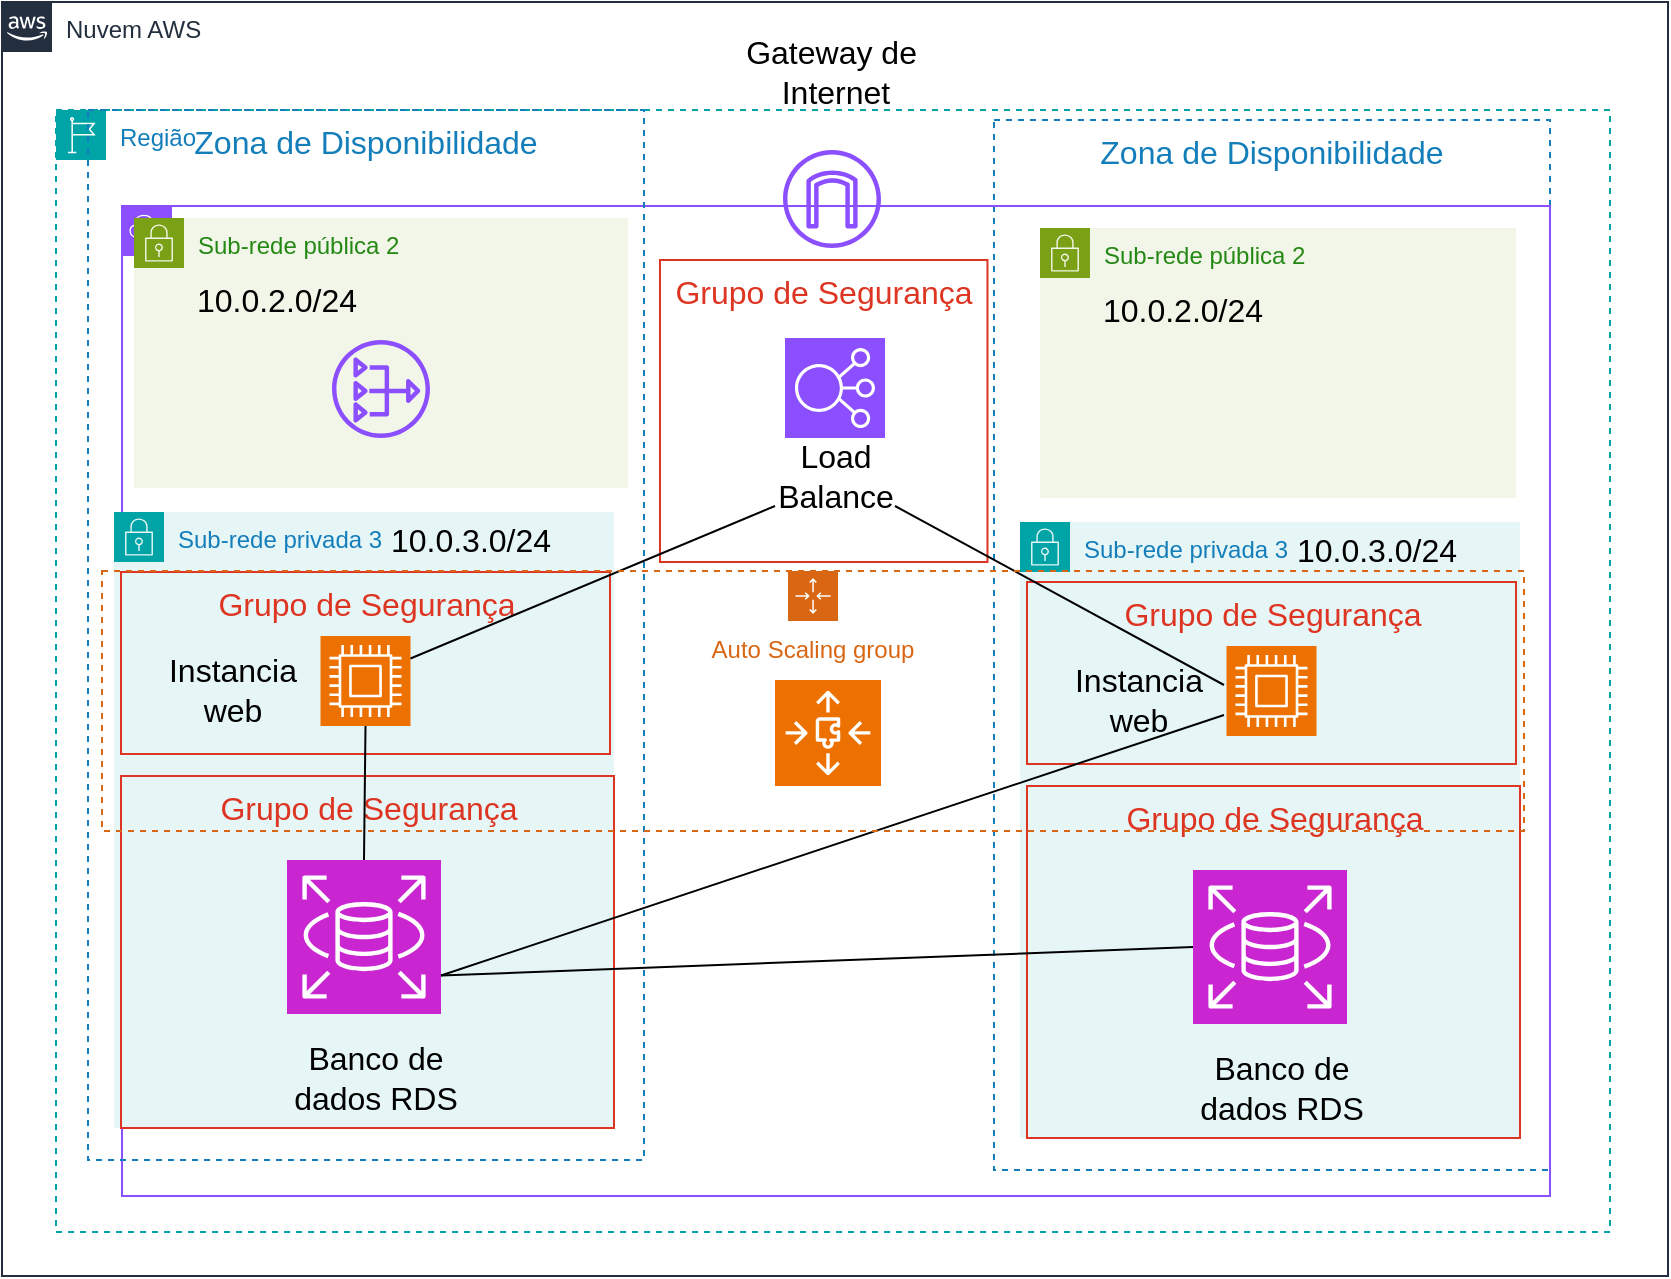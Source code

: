 <mxfile version="22.1.7" type="github">
  <diagram name="Página-1" id="GaFOK_IkjG5g9wT0JQfr">
    <mxGraphModel dx="2015" dy="1348" grid="0" gridSize="10" guides="1" tooltips="1" connect="1" arrows="1" fold="1" page="0" pageScale="1" pageWidth="827" pageHeight="1169" math="0" shadow="0">
      <root>
        <mxCell id="0" />
        <mxCell id="1" parent="0" />
        <mxCell id="5MAYRFb68hhgtkij5-67-50" value="Zona de Disponibilidade" style="fillColor=none;strokeColor=#147EBA;dashed=1;verticalAlign=top;fontStyle=0;fontColor=#147EBA;whiteSpace=wrap;html=1;fontSize=16;" vertex="1" parent="1">
          <mxGeometry x="228" y="-78" width="278" height="525" as="geometry" />
        </mxCell>
        <mxCell id="5MAYRFb68hhgtkij5-67-1" value="Nuvem AWS" style="points=[[0,0],[0.25,0],[0.5,0],[0.75,0],[1,0],[1,0.25],[1,0.5],[1,0.75],[1,1],[0.75,1],[0.5,1],[0.25,1],[0,1],[0,0.75],[0,0.5],[0,0.25]];outlineConnect=0;gradientColor=none;html=1;whiteSpace=wrap;fontSize=12;fontStyle=0;container=0;pointerEvents=0;collapsible=0;recursiveResize=0;shape=mxgraph.aws4.group;grIcon=mxgraph.aws4.group_aws_cloud_alt;strokeColor=#232F3E;fillColor=none;verticalAlign=top;align=left;spacingLeft=30;fontColor=#232F3E;dashed=0;" vertex="1" parent="1">
          <mxGeometry x="-268" y="-137" width="833" height="637" as="geometry" />
        </mxCell>
        <mxCell id="5MAYRFb68hhgtkij5-67-2" value="Região" style="points=[[0,0],[0.25,0],[0.5,0],[0.75,0],[1,0],[1,0.25],[1,0.5],[1,0.75],[1,1],[0.75,1],[0.5,1],[0.25,1],[0,1],[0,0.75],[0,0.5],[0,0.25]];outlineConnect=0;gradientColor=none;html=1;whiteSpace=wrap;fontSize=12;fontStyle=0;container=0;pointerEvents=0;collapsible=0;recursiveResize=0;shape=mxgraph.aws4.group;grIcon=mxgraph.aws4.group_region;strokeColor=#00A4A6;fillColor=none;verticalAlign=top;align=left;spacingLeft=30;fontColor=#147EBA;dashed=1;" vertex="1" parent="1">
          <mxGeometry x="-241" y="-83" width="777" height="561" as="geometry" />
        </mxCell>
        <mxCell id="5MAYRFb68hhgtkij5-67-3" value="VPC" style="points=[[0,0],[0.25,0],[0.5,0],[0.75,0],[1,0],[1,0.25],[1,0.5],[1,0.75],[1,1],[0.75,1],[0.5,1],[0.25,1],[0,1],[0,0.75],[0,0.5],[0,0.25]];outlineConnect=0;gradientColor=none;html=1;whiteSpace=wrap;fontSize=12;fontStyle=0;container=0;pointerEvents=0;collapsible=0;recursiveResize=0;shape=mxgraph.aws4.group;grIcon=mxgraph.aws4.group_vpc2;strokeColor=#8C4FFF;fillColor=none;verticalAlign=top;align=left;spacingLeft=30;fontColor=#AAB7B8;dashed=0;" vertex="1" parent="1">
          <mxGeometry x="-208" y="-35" width="714" height="495" as="geometry" />
        </mxCell>
        <mxCell id="5MAYRFb68hhgtkij5-67-51" value="Sub-rede pública 2" style="points=[[0,0],[0.25,0],[0.5,0],[0.75,0],[1,0],[1,0.25],[1,0.5],[1,0.75],[1,1],[0.75,1],[0.5,1],[0.25,1],[0,1],[0,0.75],[0,0.5],[0,0.25]];outlineConnect=0;gradientColor=none;html=1;whiteSpace=wrap;fontSize=12;fontStyle=0;container=1;pointerEvents=0;collapsible=0;recursiveResize=0;shape=mxgraph.aws4.group;grIcon=mxgraph.aws4.group_security_group;grStroke=0;strokeColor=#7AA116;fillColor=#F2F6E8;verticalAlign=top;align=left;spacingLeft=30;fontColor=#248814;dashed=0;" vertex="1" parent="1">
          <mxGeometry x="251" y="-24" width="238" height="135" as="geometry" />
        </mxCell>
        <mxCell id="5MAYRFb68hhgtkij5-67-52" value="Sub-rede privada 3" style="points=[[0,0],[0.25,0],[0.5,0],[0.75,0],[1,0],[1,0.25],[1,0.5],[1,0.75],[1,1],[0.75,1],[0.5,1],[0.25,1],[0,1],[0,0.75],[0,0.5],[0,0.25]];outlineConnect=0;gradientColor=none;html=1;whiteSpace=wrap;fontSize=12;fontStyle=0;container=1;pointerEvents=0;collapsible=0;recursiveResize=0;shape=mxgraph.aws4.group;grIcon=mxgraph.aws4.group_security_group;grStroke=0;strokeColor=#00A4A6;fillColor=#E6F6F7;verticalAlign=top;align=left;spacingLeft=30;fontColor=#147EBA;dashed=0;" vertex="1" parent="1">
          <mxGeometry x="241" y="123" width="250" height="308" as="geometry" />
        </mxCell>
        <mxCell id="5MAYRFb68hhgtkij5-67-53" value="Grupo de Segurança" style="fillColor=none;strokeColor=#DD3522;verticalAlign=top;fontStyle=0;fontColor=#DD3522;whiteSpace=wrap;html=1;fontSize=16;" vertex="1" parent="5MAYRFb68hhgtkij5-67-52">
          <mxGeometry x="3.5" y="30" width="244.5" height="91" as="geometry" />
        </mxCell>
        <mxCell id="5MAYRFb68hhgtkij5-67-54" value="Grupo de Segurança" style="fillColor=none;strokeColor=#DD3522;verticalAlign=top;fontStyle=0;fontColor=#DD3522;whiteSpace=wrap;html=1;fontSize=16;" vertex="1" parent="5MAYRFb68hhgtkij5-67-52">
          <mxGeometry x="3.5" y="132" width="246.5" height="176" as="geometry" />
        </mxCell>
        <mxCell id="5MAYRFb68hhgtkij5-67-55" value="" style="sketch=0;points=[[0,0,0],[0.25,0,0],[0.5,0,0],[0.75,0,0],[1,0,0],[0,1,0],[0.25,1,0],[0.5,1,0],[0.75,1,0],[1,1,0],[0,0.25,0],[0,0.5,0],[0,0.75,0],[1,0.25,0],[1,0.5,0],[1,0.75,0]];outlineConnect=0;fontColor=#232F3E;fillColor=#C925D1;strokeColor=#ffffff;dashed=0;verticalLabelPosition=bottom;verticalAlign=top;align=center;html=1;fontSize=12;fontStyle=0;aspect=fixed;shape=mxgraph.aws4.resourceIcon;resIcon=mxgraph.aws4.rds;" vertex="1" parent="5MAYRFb68hhgtkij5-67-52">
          <mxGeometry x="86.5" y="174" width="77" height="77" as="geometry" />
        </mxCell>
        <mxCell id="5MAYRFb68hhgtkij5-67-56" value="Banco de dados RDS" style="text;strokeColor=none;fillColor=none;html=1;align=center;verticalAlign=middle;whiteSpace=wrap;rounded=0;fontSize=16;" vertex="1" parent="5MAYRFb68hhgtkij5-67-52">
          <mxGeometry x="79" y="268" width="104" height="30" as="geometry" />
        </mxCell>
        <mxCell id="5MAYRFb68hhgtkij5-67-57" value="" style="sketch=0;points=[[0,0,0],[0.25,0,0],[0.5,0,0],[0.75,0,0],[1,0,0],[0,1,0],[0.25,1,0],[0.5,1,0],[0.75,1,0],[1,1,0],[0,0.25,0],[0,0.5,0],[0,0.75,0],[1,0.25,0],[1,0.5,0],[1,0.75,0]];outlineConnect=0;fontColor=#232F3E;fillColor=#ED7100;strokeColor=#ffffff;dashed=0;verticalLabelPosition=bottom;verticalAlign=top;align=center;html=1;fontSize=12;fontStyle=0;aspect=fixed;shape=mxgraph.aws4.resourceIcon;resIcon=mxgraph.aws4.compute;" vertex="1" parent="5MAYRFb68hhgtkij5-67-52">
          <mxGeometry x="103.25" y="62" width="45" height="45" as="geometry" />
        </mxCell>
        <mxCell id="5MAYRFb68hhgtkij5-67-58" value="Instancia web" style="text;strokeColor=none;fillColor=none;html=1;align=center;verticalAlign=middle;whiteSpace=wrap;rounded=0;fontSize=16;" vertex="1" parent="5MAYRFb68hhgtkij5-67-52">
          <mxGeometry x="17" y="74" width="85" height="30" as="geometry" />
        </mxCell>
        <mxCell id="5MAYRFb68hhgtkij5-67-61" value="10.0.3.0/24" style="text;strokeColor=none;fillColor=none;html=1;align=center;verticalAlign=middle;whiteSpace=wrap;rounded=0;fontSize=16;" vertex="1" parent="5MAYRFb68hhgtkij5-67-52">
          <mxGeometry x="159" y="9" width="39" height="10" as="geometry" />
        </mxCell>
        <mxCell id="5MAYRFb68hhgtkij5-67-59" value="10.0.2.0/24" style="text;strokeColor=none;fillColor=none;html=1;align=center;verticalAlign=middle;whiteSpace=wrap;rounded=0;fontSize=16;" vertex="1" parent="1">
          <mxGeometry x="303" y="12" width="39" height="10" as="geometry" />
        </mxCell>
        <mxCell id="5MAYRFb68hhgtkij5-67-62" value="Grupo de Segurança" style="fillColor=none;strokeColor=#DD3522;verticalAlign=top;fontStyle=0;fontColor=#DD3522;whiteSpace=wrap;html=1;fontSize=16;" vertex="1" parent="1">
          <mxGeometry x="60.99" y="-8" width="163.75" height="151" as="geometry" />
        </mxCell>
        <mxCell id="5MAYRFb68hhgtkij5-67-63" value="" style="sketch=0;points=[[0,0,0],[0.25,0,0],[0.5,0,0],[0.75,0,0],[1,0,0],[0,1,0],[0.25,1,0],[0.5,1,0],[0.75,1,0],[1,1,0],[0,0.25,0],[0,0.5,0],[0,0.75,0],[1,0.25,0],[1,0.5,0],[1,0.75,0]];outlineConnect=0;fontColor=#232F3E;fillColor=#8C4FFF;strokeColor=#ffffff;dashed=0;verticalLabelPosition=bottom;verticalAlign=top;align=center;html=1;fontSize=12;fontStyle=0;aspect=fixed;shape=mxgraph.aws4.resourceIcon;resIcon=mxgraph.aws4.elastic_load_balancing;" vertex="1" parent="1">
          <mxGeometry x="123.5" y="31" width="50" height="50" as="geometry" />
        </mxCell>
        <mxCell id="5MAYRFb68hhgtkij5-67-64" value="Load Balance" style="text;strokeColor=none;fillColor=none;html=1;align=center;verticalAlign=middle;whiteSpace=wrap;rounded=0;fontSize=16;" vertex="1" parent="1">
          <mxGeometry x="118.5" y="85" width="60" height="30" as="geometry" />
        </mxCell>
        <mxCell id="5MAYRFb68hhgtkij5-67-67" value="" style="sketch=0;outlineConnect=0;fontColor=#232F3E;gradientColor=none;fillColor=#8C4FFF;strokeColor=none;dashed=0;verticalLabelPosition=bottom;verticalAlign=top;align=center;html=1;fontSize=12;fontStyle=0;aspect=fixed;pointerEvents=1;shape=mxgraph.aws4.internet_gateway;" vertex="1" parent="1">
          <mxGeometry x="122.5" y="-63" width="49" height="49" as="geometry" />
        </mxCell>
        <mxCell id="5MAYRFb68hhgtkij5-67-68" value="Gateway de&amp;nbsp; Internet" style="text;strokeColor=none;fillColor=none;html=1;align=center;verticalAlign=middle;whiteSpace=wrap;rounded=0;fontSize=16;" vertex="1" parent="1">
          <mxGeometry x="86.25" y="-117" width="125.5" height="30" as="geometry" />
        </mxCell>
        <mxCell id="5MAYRFb68hhgtkij5-67-80" value="Zona de Disponibilidade" style="fillColor=none;strokeColor=#147EBA;dashed=1;verticalAlign=top;fontStyle=0;fontColor=#147EBA;whiteSpace=wrap;html=1;fontSize=16;" vertex="1" parent="1">
          <mxGeometry x="-225" y="-83" width="278" height="525" as="geometry" />
        </mxCell>
        <mxCell id="5MAYRFb68hhgtkij5-67-81" value="Sub-rede pública 2" style="points=[[0,0],[0.25,0],[0.5,0],[0.75,0],[1,0],[1,0.25],[1,0.5],[1,0.75],[1,1],[0.75,1],[0.5,1],[0.25,1],[0,1],[0,0.75],[0,0.5],[0,0.25]];outlineConnect=0;gradientColor=none;html=1;whiteSpace=wrap;fontSize=12;fontStyle=0;container=1;pointerEvents=0;collapsible=0;recursiveResize=0;shape=mxgraph.aws4.group;grIcon=mxgraph.aws4.group_security_group;grStroke=0;strokeColor=#7AA116;fillColor=#F2F6E8;verticalAlign=top;align=left;spacingLeft=30;fontColor=#248814;dashed=0;" vertex="1" parent="1">
          <mxGeometry x="-202" y="-29" width="247" height="135" as="geometry" />
        </mxCell>
        <mxCell id="5MAYRFb68hhgtkij5-67-82" value="Sub-rede privada 3" style="points=[[0,0],[0.25,0],[0.5,0],[0.75,0],[1,0],[1,0.25],[1,0.5],[1,0.75],[1,1],[0.75,1],[0.5,1],[0.25,1],[0,1],[0,0.75],[0,0.5],[0,0.25]];outlineConnect=0;gradientColor=none;html=1;whiteSpace=wrap;fontSize=12;fontStyle=0;container=1;pointerEvents=0;collapsible=0;recursiveResize=0;shape=mxgraph.aws4.group;grIcon=mxgraph.aws4.group_security_group;grStroke=0;strokeColor=#00A4A6;fillColor=#E6F6F7;verticalAlign=top;align=left;spacingLeft=30;fontColor=#147EBA;dashed=0;" vertex="1" parent="1">
          <mxGeometry x="-212" y="118" width="250" height="308" as="geometry" />
        </mxCell>
        <mxCell id="5MAYRFb68hhgtkij5-67-83" value="Grupo de Segurança" style="fillColor=none;strokeColor=#DD3522;verticalAlign=top;fontStyle=0;fontColor=#DD3522;whiteSpace=wrap;html=1;fontSize=16;" vertex="1" parent="5MAYRFb68hhgtkij5-67-82">
          <mxGeometry x="3.5" y="30" width="244.5" height="91" as="geometry" />
        </mxCell>
        <mxCell id="5MAYRFb68hhgtkij5-67-84" value="Grupo de Segurança" style="fillColor=none;strokeColor=#DD3522;verticalAlign=top;fontStyle=0;fontColor=#DD3522;whiteSpace=wrap;html=1;fontSize=16;" vertex="1" parent="5MAYRFb68hhgtkij5-67-82">
          <mxGeometry x="3.5" y="132" width="246.5" height="176" as="geometry" />
        </mxCell>
        <mxCell id="5MAYRFb68hhgtkij5-67-85" value="" style="sketch=0;points=[[0,0,0],[0.25,0,0],[0.5,0,0],[0.75,0,0],[1,0,0],[0,1,0],[0.25,1,0],[0.5,1,0],[0.75,1,0],[1,1,0],[0,0.25,0],[0,0.5,0],[0,0.75,0],[1,0.25,0],[1,0.5,0],[1,0.75,0]];outlineConnect=0;fontColor=#232F3E;fillColor=#C925D1;strokeColor=#ffffff;dashed=0;verticalLabelPosition=bottom;verticalAlign=top;align=center;html=1;fontSize=12;fontStyle=0;aspect=fixed;shape=mxgraph.aws4.resourceIcon;resIcon=mxgraph.aws4.rds;" vertex="1" parent="5MAYRFb68hhgtkij5-67-82">
          <mxGeometry x="86.5" y="174" width="77" height="77" as="geometry" />
        </mxCell>
        <mxCell id="5MAYRFb68hhgtkij5-67-86" value="Banco de dados RDS" style="text;strokeColor=none;fillColor=none;html=1;align=center;verticalAlign=middle;whiteSpace=wrap;rounded=0;fontSize=16;" vertex="1" parent="5MAYRFb68hhgtkij5-67-82">
          <mxGeometry x="79" y="268" width="104" height="30" as="geometry" />
        </mxCell>
        <mxCell id="5MAYRFb68hhgtkij5-67-87" value="" style="sketch=0;points=[[0,0,0],[0.25,0,0],[0.5,0,0],[0.75,0,0],[1,0,0],[0,1,0],[0.25,1,0],[0.5,1,0],[0.75,1,0],[1,1,0],[0,0.25,0],[0,0.5,0],[0,0.75,0],[1,0.25,0],[1,0.5,0],[1,0.75,0]];outlineConnect=0;fontColor=#232F3E;fillColor=#ED7100;strokeColor=#ffffff;dashed=0;verticalLabelPosition=bottom;verticalAlign=top;align=center;html=1;fontSize=12;fontStyle=0;aspect=fixed;shape=mxgraph.aws4.resourceIcon;resIcon=mxgraph.aws4.compute;" vertex="1" parent="5MAYRFb68hhgtkij5-67-82">
          <mxGeometry x="103.25" y="62" width="45" height="45" as="geometry" />
        </mxCell>
        <mxCell id="5MAYRFb68hhgtkij5-67-88" value="Instancia web" style="text;strokeColor=none;fillColor=none;html=1;align=center;verticalAlign=middle;whiteSpace=wrap;rounded=0;fontSize=16;" vertex="1" parent="5MAYRFb68hhgtkij5-67-82">
          <mxGeometry x="17" y="74" width="85" height="30" as="geometry" />
        </mxCell>
        <mxCell id="5MAYRFb68hhgtkij5-67-89" value="10.0.3.0/24" style="text;strokeColor=none;fillColor=none;html=1;align=center;verticalAlign=middle;whiteSpace=wrap;rounded=0;fontSize=16;" vertex="1" parent="5MAYRFb68hhgtkij5-67-82">
          <mxGeometry x="159" y="9" width="39" height="10" as="geometry" />
        </mxCell>
        <mxCell id="5MAYRFb68hhgtkij5-67-93" style="edgeStyle=none;curved=1;rounded=0;orthogonalLoop=1;jettySize=auto;html=1;exitX=0.5;exitY=1;exitDx=0;exitDy=0;exitPerimeter=0;entryX=0.5;entryY=0;entryDx=0;entryDy=0;entryPerimeter=0;fontSize=12;startSize=8;endSize=8;endArrow=none;endFill=0;" edge="1" parent="5MAYRFb68hhgtkij5-67-82" source="5MAYRFb68hhgtkij5-67-87" target="5MAYRFb68hhgtkij5-67-85">
          <mxGeometry relative="1" as="geometry" />
        </mxCell>
        <mxCell id="5MAYRFb68hhgtkij5-67-90" value="10.0.2.0/24" style="text;strokeColor=none;fillColor=none;html=1;align=center;verticalAlign=middle;whiteSpace=wrap;rounded=0;fontSize=16;" vertex="1" parent="1">
          <mxGeometry x="-150" y="7" width="39" height="10" as="geometry" />
        </mxCell>
        <mxCell id="5MAYRFb68hhgtkij5-67-91" value="" style="sketch=0;outlineConnect=0;fontColor=#232F3E;gradientColor=none;fillColor=#8C4FFF;strokeColor=none;dashed=0;verticalLabelPosition=bottom;verticalAlign=top;align=center;html=1;fontSize=12;fontStyle=0;aspect=fixed;pointerEvents=1;shape=mxgraph.aws4.nat_gateway;" vertex="1" parent="1">
          <mxGeometry x="-103" y="32" width="49" height="49" as="geometry" />
        </mxCell>
        <mxCell id="5MAYRFb68hhgtkij5-67-92" style="edgeStyle=none;curved=1;rounded=0;orthogonalLoop=1;jettySize=auto;html=1;exitX=1;exitY=0.25;exitDx=0;exitDy=0;exitPerimeter=0;entryX=0;entryY=1;entryDx=0;entryDy=0;fontSize=12;startSize=8;endSize=8;endArrow=none;endFill=0;" edge="1" parent="1" source="5MAYRFb68hhgtkij5-67-87" target="5MAYRFb68hhgtkij5-67-64">
          <mxGeometry relative="1" as="geometry" />
        </mxCell>
        <mxCell id="5MAYRFb68hhgtkij5-67-95" style="edgeStyle=none;curved=1;rounded=0;orthogonalLoop=1;jettySize=auto;html=1;exitX=1;exitY=0.75;exitDx=0;exitDy=0;exitPerimeter=0;entryX=1;entryY=0.75;entryDx=0;entryDy=0;fontSize=12;startSize=8;endSize=8;endArrow=none;endFill=0;" edge="1" parent="1" source="5MAYRFb68hhgtkij5-67-85" target="5MAYRFb68hhgtkij5-67-58">
          <mxGeometry relative="1" as="geometry" />
        </mxCell>
        <mxCell id="5MAYRFb68hhgtkij5-67-96" style="edgeStyle=none;curved=1;rounded=0;orthogonalLoop=1;jettySize=auto;html=1;exitX=0;exitY=0.5;exitDx=0;exitDy=0;exitPerimeter=0;entryX=1;entryY=0.75;entryDx=0;entryDy=0;entryPerimeter=0;fontSize=12;startSize=8;endSize=8;endArrow=none;endFill=0;" edge="1" parent="1" source="5MAYRFb68hhgtkij5-67-55" target="5MAYRFb68hhgtkij5-67-85">
          <mxGeometry relative="1" as="geometry" />
        </mxCell>
        <mxCell id="5MAYRFb68hhgtkij5-67-97" style="edgeStyle=none;curved=1;rounded=0;orthogonalLoop=1;jettySize=auto;html=1;exitX=1;exitY=0.25;exitDx=0;exitDy=0;entryX=1;entryY=1;entryDx=0;entryDy=0;fontSize=12;startSize=8;endSize=8;endArrow=none;endFill=0;" edge="1" parent="1" source="5MAYRFb68hhgtkij5-67-58" target="5MAYRFb68hhgtkij5-67-64">
          <mxGeometry relative="1" as="geometry" />
        </mxCell>
        <mxCell id="5MAYRFb68hhgtkij5-67-100" value="Auto Scaling group" style="points=[[0,0],[0.25,0],[0.5,0],[0.75,0],[1,0],[1,0.25],[1,0.5],[1,0.75],[1,1],[0.75,1],[0.5,1],[0.25,1],[0,1],[0,0.75],[0,0.5],[0,0.25]];outlineConnect=0;gradientColor=none;html=1;whiteSpace=wrap;fontSize=12;fontStyle=0;container=1;pointerEvents=0;collapsible=0;recursiveResize=0;shape=mxgraph.aws4.groupCenter;grIcon=mxgraph.aws4.group_auto_scaling_group;grStroke=1;strokeColor=#D86613;fillColor=none;verticalAlign=top;align=center;fontColor=#D86613;dashed=1;spacingTop=25;" vertex="1" parent="1">
          <mxGeometry x="-218" y="147.5" width="711" height="130" as="geometry" />
        </mxCell>
        <mxCell id="5MAYRFb68hhgtkij5-67-66" value="" style="sketch=0;points=[[0,0,0],[0.25,0,0],[0.5,0,0],[0.75,0,0],[1,0,0],[0,1,0],[0.25,1,0],[0.5,1,0],[0.75,1,0],[1,1,0],[0,0.25,0],[0,0.5,0],[0,0.75,0],[1,0.25,0],[1,0.5,0],[1,0.75,0]];outlineConnect=0;fontColor=#232F3E;fillColor=#ED7100;strokeColor=#ffffff;dashed=0;verticalLabelPosition=bottom;verticalAlign=top;align=center;html=1;fontSize=12;fontStyle=0;aspect=fixed;shape=mxgraph.aws4.resourceIcon;resIcon=mxgraph.aws4.auto_scaling3;" vertex="1" parent="5MAYRFb68hhgtkij5-67-100">
          <mxGeometry x="336.5" y="54.5" width="53" height="53" as="geometry" />
        </mxCell>
      </root>
    </mxGraphModel>
  </diagram>
</mxfile>
